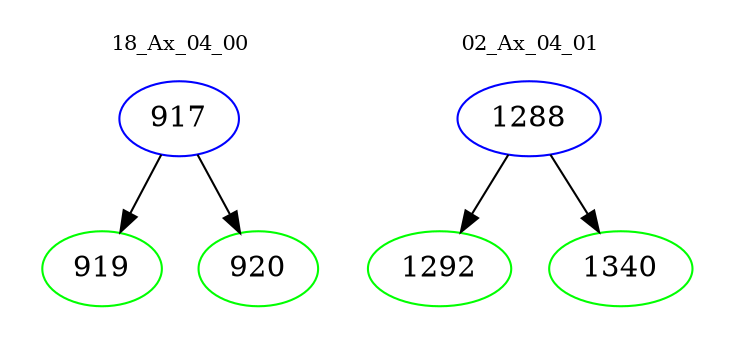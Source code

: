 digraph{
subgraph cluster_0 {
color = white
label = "18_Ax_04_00";
fontsize=10;
T0_917 [label="917", color="blue"]
T0_917 -> T0_919 [color="black"]
T0_919 [label="919", color="green"]
T0_917 -> T0_920 [color="black"]
T0_920 [label="920", color="green"]
}
subgraph cluster_1 {
color = white
label = "02_Ax_04_01";
fontsize=10;
T1_1288 [label="1288", color="blue"]
T1_1288 -> T1_1292 [color="black"]
T1_1292 [label="1292", color="green"]
T1_1288 -> T1_1340 [color="black"]
T1_1340 [label="1340", color="green"]
}
}
